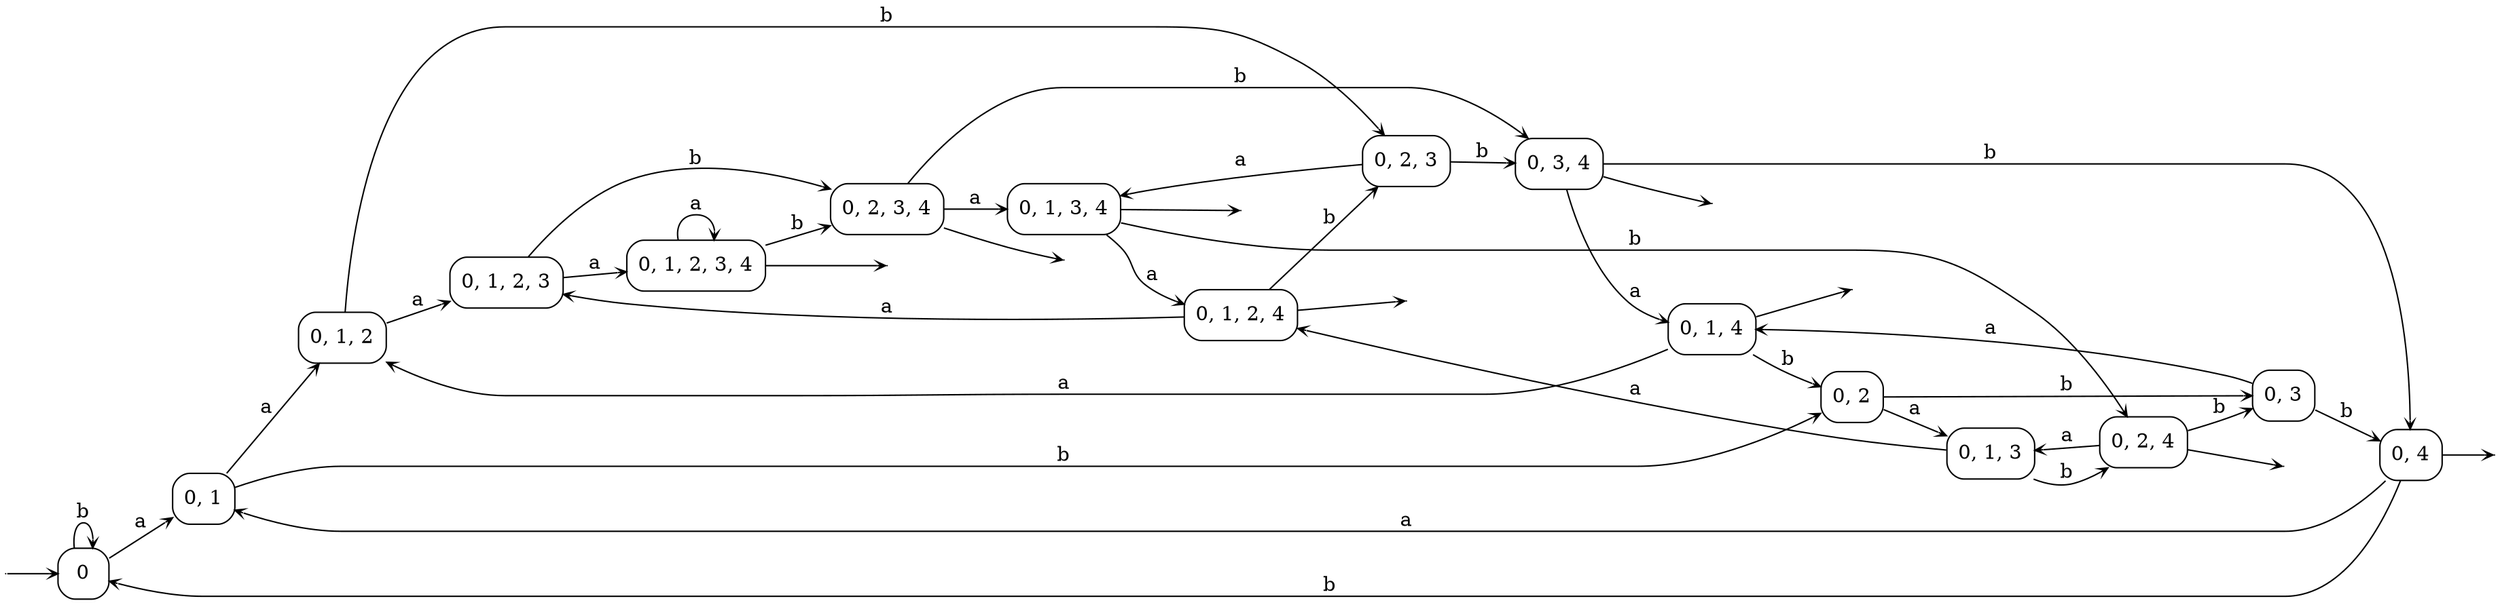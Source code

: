 digraph
{
  vcsn_context = "[ab]? → 𝔹"
  rankdir = LR
  edge [arrowhead = vee, arrowsize = .6]
  {
    node [shape = point, width = 0]
    I0
    F8
    F9
    F10
    F11
    F12
    F13
    F14
    F15
  }
  {
    node [shape = circle, style = rounded, width = 0.5]
    0 [label = "0", shape = box]
    1 [label = "0, 1", shape = box]
    2 [label = "0, 1, 2", shape = box]
    3 [label = "0, 2", shape = box]
    4 [label = "0, 1, 2, 3", shape = box]
    5 [label = "0, 2, 3", shape = box]
    6 [label = "0, 1, 3", shape = box]
    7 [label = "0, 3", shape = box]
    8 [label = "0, 1, 2, 3, 4", shape = box]
    9 [label = "0, 2, 3, 4", shape = box]
    10 [label = "0, 1, 3, 4", shape = box]
    11 [label = "0, 3, 4", shape = box]
    12 [label = "0, 1, 2, 4", shape = box]
    13 [label = "0, 2, 4", shape = box]
    14 [label = "0, 1, 4", shape = box]
    15 [label = "0, 4", shape = box]
  }
  I0 -> 0
  0 -> 0 [label = "b"]
  0 -> 1 [label = "a"]
  1 -> 2 [label = "a"]
  1 -> 3 [label = "b"]
  2 -> 4 [label = "a"]
  2 -> 5 [label = "b"]
  3 -> 6 [label = "a"]
  3 -> 7 [label = "b"]
  4 -> 8 [label = "a"]
  4 -> 9 [label = "b"]
  5 -> 10 [label = "a"]
  5 -> 11 [label = "b"]
  6 -> 12 [label = "a"]
  6 -> 13 [label = "b"]
  7 -> 14 [label = "a"]
  7 -> 15 [label = "b"]
  8 -> F8
  8 -> 8 [label = "a"]
  8 -> 9 [label = "b"]
  9 -> F9
  9 -> 10 [label = "a"]
  9 -> 11 [label = "b"]
  10 -> F10
  10 -> 12 [label = "a"]
  10 -> 13 [label = "b"]
  11 -> F11
  11 -> 14 [label = "a"]
  11 -> 15 [label = "b"]
  12 -> F12
  12 -> 4 [label = "a"]
  12 -> 5 [label = "b"]
  13 -> F13
  13 -> 6 [label = "a"]
  13 -> 7 [label = "b"]
  14 -> F14
  14 -> 2 [label = "a"]
  14 -> 3 [label = "b"]
  15 -> F15
  15 -> 0 [label = "b"]
  15 -> 1 [label = "a"]
}
